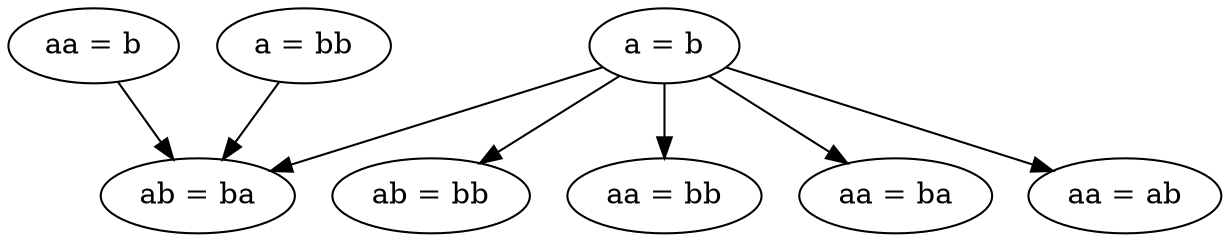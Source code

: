 digraph finite_state_machine {
	rankdir=TB;
	node [shape = ellipse];
	"aa = b" -> "ab = ba"
	"a = b" -> "ab = bb"
	"a = b" -> "ab = ba"
	"a = b" -> "aa = bb"
	"a = b" -> "aa = ba"
	"a = b" -> "aa = ab"
	"a = bb" -> "ab = ba"
}